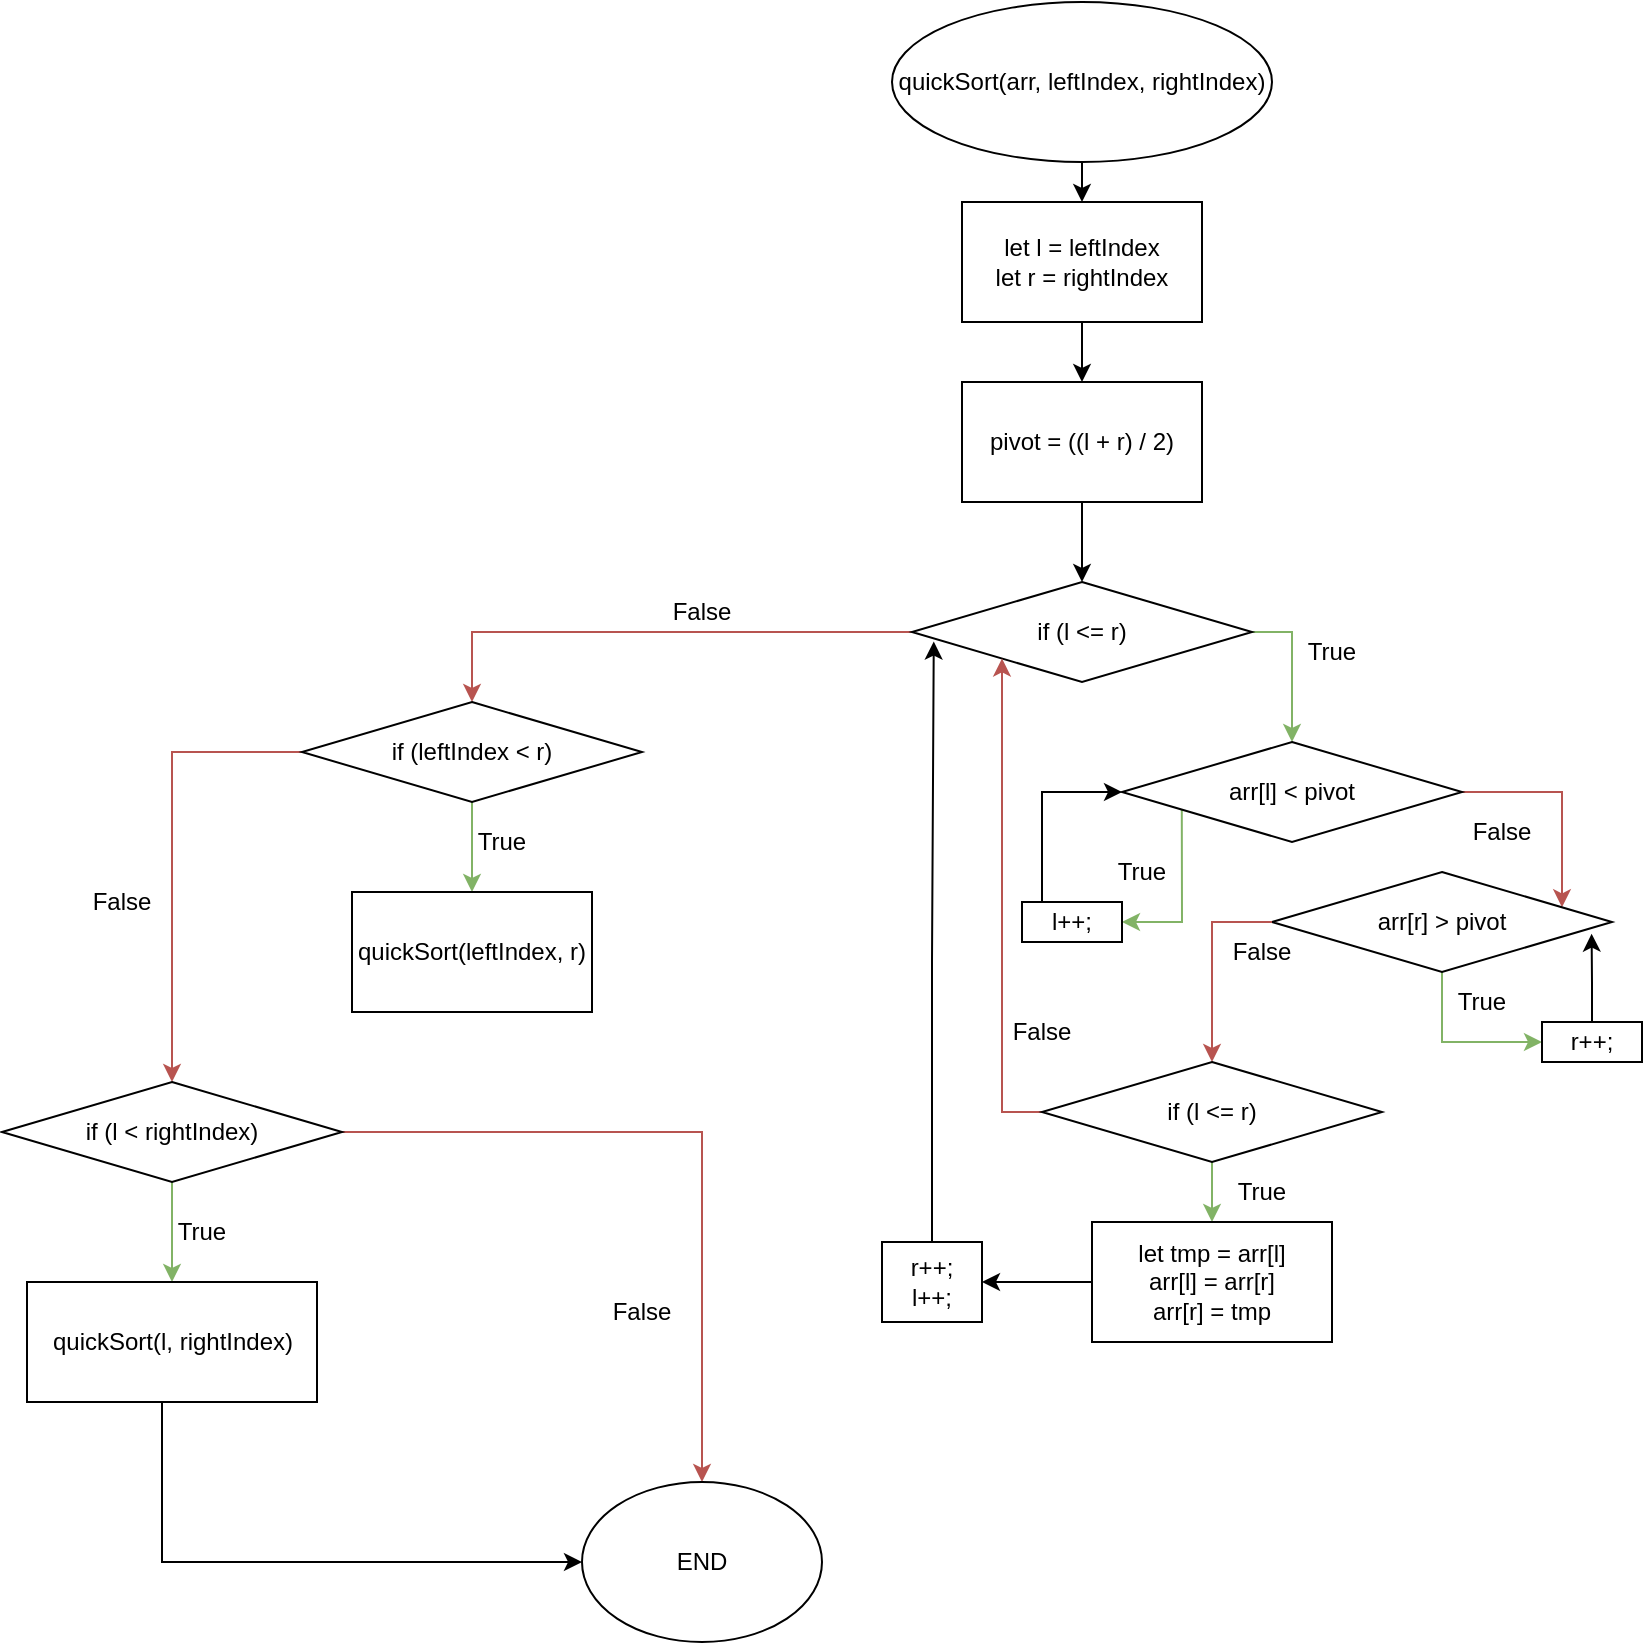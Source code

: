 <mxfile version="20.8.16" type="device"><diagram name="Page-1" id="3kuddTBw1axk7NhB1hkS"><mxGraphModel dx="2749" dy="1243" grid="1" gridSize="10" guides="1" tooltips="1" connect="1" arrows="1" fold="1" page="1" pageScale="1" pageWidth="700" pageHeight="1000" math="0" shadow="0"><root><mxCell id="0"/><mxCell id="1" parent="0"/><mxCell id="7eVQlQnA-47uKRzI0Aio-28" value="quickSort(arr, leftIndex, rightIndex)" style="ellipse;whiteSpace=wrap;html=1;" parent="1" vertex="1"><mxGeometry x="255" y="30" width="190" height="80" as="geometry"/></mxCell><mxCell id="7eVQlQnA-47uKRzI0Aio-29" value="" style="endArrow=classic;html=1;rounded=0;exitX=0.5;exitY=1;exitDx=0;exitDy=0;entryX=0.5;entryY=0;entryDx=0;entryDy=0;" parent="1" source="7eVQlQnA-47uKRzI0Aio-28" target="7eVQlQnA-47uKRzI0Aio-45" edge="1"><mxGeometry width="50" height="50" relative="1" as="geometry"><mxPoint x="320" y="290" as="sourcePoint"/><mxPoint x="470" y="110" as="targetPoint"/></mxGeometry></mxCell><mxCell id="7eVQlQnA-47uKRzI0Aio-58" value="" style="edgeStyle=orthogonalEdgeStyle;rounded=0;orthogonalLoop=1;jettySize=auto;html=1;fillColor=#d5e8d4;strokeColor=#82b366;" parent="1" source="7eVQlQnA-47uKRzI0Aio-30" target="7eVQlQnA-47uKRzI0Aio-50" edge="1"><mxGeometry relative="1" as="geometry"><Array as="points"><mxPoint x="455" y="345"/></Array></mxGeometry></mxCell><mxCell id="rHQMolUK8wWHs7O9pNad-20" style="edgeStyle=orthogonalEdgeStyle;rounded=0;orthogonalLoop=1;jettySize=auto;html=1;entryX=0.5;entryY=0;entryDx=0;entryDy=0;fillColor=#f8cecc;strokeColor=#b85450;" edge="1" parent="1" source="7eVQlQnA-47uKRzI0Aio-30" target="rHQMolUK8wWHs7O9pNad-18"><mxGeometry relative="1" as="geometry"/></mxCell><mxCell id="7eVQlQnA-47uKRzI0Aio-30" value="if (l &amp;lt;= r)" style="rhombus;whiteSpace=wrap;html=1;" parent="1" vertex="1"><mxGeometry x="265" y="320" width="170" height="50" as="geometry"/></mxCell><mxCell id="7eVQlQnA-47uKRzI0Aio-56" value="" style="edgeStyle=orthogonalEdgeStyle;rounded=0;orthogonalLoop=1;jettySize=auto;html=1;" parent="1" source="7eVQlQnA-47uKRzI0Aio-45" target="7eVQlQnA-47uKRzI0Aio-51" edge="1"><mxGeometry relative="1" as="geometry"/></mxCell><mxCell id="7eVQlQnA-47uKRzI0Aio-45" value="let l = leftIndex&lt;br&gt;let r = rightIndex" style="rounded=0;whiteSpace=wrap;html=1;" parent="1" vertex="1"><mxGeometry x="290" y="130" width="120" height="60" as="geometry"/></mxCell><mxCell id="7eVQlQnA-47uKRzI0Aio-61" value="" style="edgeStyle=orthogonalEdgeStyle;rounded=0;orthogonalLoop=1;jettySize=auto;html=1;exitX=0.176;exitY=0.671;exitDx=0;exitDy=0;fillColor=#d5e8d4;strokeColor=#82b366;entryX=1;entryY=0.5;entryDx=0;entryDy=0;exitPerimeter=0;" parent="1" source="7eVQlQnA-47uKRzI0Aio-50" target="7eVQlQnA-47uKRzI0Aio-60" edge="1"><mxGeometry relative="1" as="geometry"><Array as="points"><mxPoint x="400" y="436"/><mxPoint x="400" y="490"/></Array></mxGeometry></mxCell><mxCell id="7eVQlQnA-47uKRzI0Aio-72" style="edgeStyle=orthogonalEdgeStyle;rounded=0;orthogonalLoop=1;jettySize=auto;html=1;fillColor=#f8cecc;strokeColor=#b85450;" parent="1" source="7eVQlQnA-47uKRzI0Aio-50" target="7eVQlQnA-47uKRzI0Aio-62" edge="1"><mxGeometry relative="1" as="geometry"><Array as="points"><mxPoint x="590" y="425"/></Array></mxGeometry></mxCell><mxCell id="7eVQlQnA-47uKRzI0Aio-50" value="arr[l] &amp;lt; pivot" style="rhombus;whiteSpace=wrap;html=1;" parent="1" vertex="1"><mxGeometry x="370" y="400" width="170" height="50" as="geometry"/></mxCell><mxCell id="7eVQlQnA-47uKRzI0Aio-54" value="" style="edgeStyle=orthogonalEdgeStyle;rounded=0;orthogonalLoop=1;jettySize=auto;html=1;" parent="1" source="7eVQlQnA-47uKRzI0Aio-51" target="7eVQlQnA-47uKRzI0Aio-30" edge="1"><mxGeometry relative="1" as="geometry"/></mxCell><mxCell id="7eVQlQnA-47uKRzI0Aio-51" value="pivot = ((l + r) / 2)" style="rounded=0;whiteSpace=wrap;html=1;" parent="1" vertex="1"><mxGeometry x="290" y="220" width="120" height="60" as="geometry"/></mxCell><mxCell id="7eVQlQnA-47uKRzI0Aio-59" value="True" style="text;html=1;strokeColor=none;fillColor=none;align=center;verticalAlign=middle;whiteSpace=wrap;rounded=0;" parent="1" vertex="1"><mxGeometry x="445" y="340" width="60" height="30" as="geometry"/></mxCell><mxCell id="7eVQlQnA-47uKRzI0Aio-60" value="l++;" style="rounded=0;whiteSpace=wrap;html=1;" parent="1" vertex="1"><mxGeometry x="320" y="480" width="50" height="20" as="geometry"/></mxCell><mxCell id="7eVQlQnA-47uKRzI0Aio-75" style="edgeStyle=orthogonalEdgeStyle;rounded=0;orthogonalLoop=1;jettySize=auto;html=1;entryX=0;entryY=0.5;entryDx=0;entryDy=0;fillColor=#d5e8d4;strokeColor=#82b366;" parent="1" source="7eVQlQnA-47uKRzI0Aio-62" target="7eVQlQnA-47uKRzI0Aio-74" edge="1"><mxGeometry relative="1" as="geometry"/></mxCell><mxCell id="7eVQlQnA-47uKRzI0Aio-62" value="arr[r] &amp;gt; pivot" style="rhombus;whiteSpace=wrap;html=1;" parent="1" vertex="1"><mxGeometry x="445" y="465" width="170" height="50" as="geometry"/></mxCell><mxCell id="7eVQlQnA-47uKRzI0Aio-66" value="" style="endArrow=classic;html=1;rounded=0;entryX=0;entryY=0.5;entryDx=0;entryDy=0;" parent="1" target="7eVQlQnA-47uKRzI0Aio-50" edge="1"><mxGeometry width="50" height="50" relative="1" as="geometry"><mxPoint x="330" y="480" as="sourcePoint"/><mxPoint x="200" y="480" as="targetPoint"/><Array as="points"><mxPoint x="330" y="425"/></Array></mxGeometry></mxCell><mxCell id="7eVQlQnA-47uKRzI0Aio-67" value="True" style="text;html=1;strokeColor=none;fillColor=none;align=center;verticalAlign=middle;whiteSpace=wrap;rounded=0;" parent="1" vertex="1"><mxGeometry x="350" y="450" width="60" height="30" as="geometry"/></mxCell><mxCell id="7eVQlQnA-47uKRzI0Aio-73" value="False" style="text;html=1;strokeColor=none;fillColor=none;align=center;verticalAlign=middle;whiteSpace=wrap;rounded=0;" parent="1" vertex="1"><mxGeometry x="530" y="430" width="60" height="30" as="geometry"/></mxCell><mxCell id="7eVQlQnA-47uKRzI0Aio-76" style="edgeStyle=orthogonalEdgeStyle;rounded=0;orthogonalLoop=1;jettySize=auto;html=1;exitX=0.5;exitY=0;exitDx=0;exitDy=0;entryX=0.94;entryY=0.617;entryDx=0;entryDy=0;entryPerimeter=0;" parent="1" source="7eVQlQnA-47uKRzI0Aio-74" target="7eVQlQnA-47uKRzI0Aio-62" edge="1"><mxGeometry relative="1" as="geometry"/></mxCell><mxCell id="7eVQlQnA-47uKRzI0Aio-74" value="r++;" style="rounded=0;whiteSpace=wrap;html=1;" parent="1" vertex="1"><mxGeometry x="580" y="540" width="50" height="20" as="geometry"/></mxCell><mxCell id="7eVQlQnA-47uKRzI0Aio-77" value="True" style="text;html=1;strokeColor=none;fillColor=none;align=center;verticalAlign=middle;whiteSpace=wrap;rounded=0;" parent="1" vertex="1"><mxGeometry x="520" y="515" width="60" height="30" as="geometry"/></mxCell><mxCell id="rHQMolUK8wWHs7O9pNad-1" value="" style="endArrow=classic;html=1;rounded=0;exitX=0;exitY=0.5;exitDx=0;exitDy=0;entryX=0.5;entryY=0;entryDx=0;entryDy=0;fillColor=#f8cecc;strokeColor=#b85450;" edge="1" parent="1" source="7eVQlQnA-47uKRzI0Aio-62" target="rHQMolUK8wWHs7O9pNad-4"><mxGeometry width="50" height="50" relative="1" as="geometry"><mxPoint x="300" y="620" as="sourcePoint"/><mxPoint x="410" y="560" as="targetPoint"/><Array as="points"><mxPoint x="415" y="490"/></Array></mxGeometry></mxCell><mxCell id="rHQMolUK8wWHs7O9pNad-8" value="" style="edgeStyle=orthogonalEdgeStyle;rounded=0;orthogonalLoop=1;jettySize=auto;html=1;fillColor=#d5e8d4;strokeColor=#82b366;" edge="1" parent="1" source="rHQMolUK8wWHs7O9pNad-4" target="rHQMolUK8wWHs7O9pNad-7"><mxGeometry relative="1" as="geometry"/></mxCell><mxCell id="rHQMolUK8wWHs7O9pNad-11" style="edgeStyle=orthogonalEdgeStyle;rounded=0;orthogonalLoop=1;jettySize=auto;html=1;fillColor=#f8cecc;strokeColor=#b85450;" edge="1" parent="1" source="rHQMolUK8wWHs7O9pNad-4" target="7eVQlQnA-47uKRzI0Aio-30"><mxGeometry relative="1" as="geometry"><mxPoint x="289" y="370" as="targetPoint"/><Array as="points"><mxPoint x="310" y="585"/></Array></mxGeometry></mxCell><mxCell id="rHQMolUK8wWHs7O9pNad-4" value="if (l &amp;lt;= r)" style="rhombus;whiteSpace=wrap;html=1;" vertex="1" parent="1"><mxGeometry x="330" y="560" width="170" height="50" as="geometry"/></mxCell><mxCell id="rHQMolUK8wWHs7O9pNad-5" value="False" style="text;html=1;strokeColor=none;fillColor=none;align=center;verticalAlign=middle;whiteSpace=wrap;rounded=0;" vertex="1" parent="1"><mxGeometry x="300" y="530" width="60" height="30" as="geometry"/></mxCell><mxCell id="rHQMolUK8wWHs7O9pNad-15" value="" style="edgeStyle=orthogonalEdgeStyle;rounded=0;orthogonalLoop=1;jettySize=auto;html=1;" edge="1" parent="1" source="rHQMolUK8wWHs7O9pNad-7" target="rHQMolUK8wWHs7O9pNad-12"><mxGeometry relative="1" as="geometry"/></mxCell><mxCell id="rHQMolUK8wWHs7O9pNad-7" value="let tmp = arr[l]&lt;br&gt;arr[l] = arr[r]&lt;br&gt;arr[r] = tmp" style="rounded=0;whiteSpace=wrap;html=1;" vertex="1" parent="1"><mxGeometry x="355" y="640" width="120" height="60" as="geometry"/></mxCell><mxCell id="rHQMolUK8wWHs7O9pNad-9" value="True" style="text;html=1;strokeColor=none;fillColor=none;align=center;verticalAlign=middle;whiteSpace=wrap;rounded=0;" vertex="1" parent="1"><mxGeometry x="410" y="610" width="60" height="30" as="geometry"/></mxCell><mxCell id="rHQMolUK8wWHs7O9pNad-16" style="edgeStyle=orthogonalEdgeStyle;rounded=0;orthogonalLoop=1;jettySize=auto;html=1;entryX=0.064;entryY=0.595;entryDx=0;entryDy=0;entryPerimeter=0;" edge="1" parent="1" source="rHQMolUK8wWHs7O9pNad-12" target="7eVQlQnA-47uKRzI0Aio-30"><mxGeometry relative="1" as="geometry"><Array as="points"/></mxGeometry></mxCell><mxCell id="rHQMolUK8wWHs7O9pNad-12" value="r++;&lt;br&gt;l++;" style="rounded=0;whiteSpace=wrap;html=1;" vertex="1" parent="1"><mxGeometry x="250" y="650" width="50" height="40" as="geometry"/></mxCell><mxCell id="rHQMolUK8wWHs7O9pNad-24" value="" style="edgeStyle=orthogonalEdgeStyle;rounded=0;orthogonalLoop=1;jettySize=auto;html=1;fillColor=#d5e8d4;strokeColor=#82b366;" edge="1" parent="1" source="rHQMolUK8wWHs7O9pNad-18" target="rHQMolUK8wWHs7O9pNad-23"><mxGeometry relative="1" as="geometry"/></mxCell><mxCell id="rHQMolUK8wWHs7O9pNad-27" style="edgeStyle=orthogonalEdgeStyle;rounded=0;orthogonalLoop=1;jettySize=auto;html=1;entryX=0.5;entryY=0;entryDx=0;entryDy=0;fillColor=#f8cecc;strokeColor=#b85450;" edge="1" parent="1" source="rHQMolUK8wWHs7O9pNad-18" target="rHQMolUK8wWHs7O9pNad-26"><mxGeometry relative="1" as="geometry"><Array as="points"><mxPoint x="-105" y="405"/></Array></mxGeometry></mxCell><mxCell id="rHQMolUK8wWHs7O9pNad-18" value="if (leftIndex &amp;lt; r)" style="rhombus;whiteSpace=wrap;html=1;" vertex="1" parent="1"><mxGeometry x="-40" y="380" width="170" height="50" as="geometry"/></mxCell><mxCell id="rHQMolUK8wWHs7O9pNad-19" value="False" style="text;html=1;strokeColor=none;fillColor=none;align=center;verticalAlign=middle;whiteSpace=wrap;rounded=0;" vertex="1" parent="1"><mxGeometry x="410" y="490" width="60" height="30" as="geometry"/></mxCell><mxCell id="rHQMolUK8wWHs7O9pNad-21" value="False" style="text;html=1;strokeColor=none;fillColor=none;align=center;verticalAlign=middle;whiteSpace=wrap;rounded=0;" vertex="1" parent="1"><mxGeometry x="130" y="320" width="60" height="30" as="geometry"/></mxCell><mxCell id="rHQMolUK8wWHs7O9pNad-23" value="quickSort(leftIndex, r)" style="rounded=0;whiteSpace=wrap;html=1;" vertex="1" parent="1"><mxGeometry x="-15" y="475" width="120" height="60" as="geometry"/></mxCell><mxCell id="rHQMolUK8wWHs7O9pNad-25" value="True" style="text;html=1;strokeColor=none;fillColor=none;align=center;verticalAlign=middle;whiteSpace=wrap;rounded=0;" vertex="1" parent="1"><mxGeometry x="30" y="435" width="60" height="30" as="geometry"/></mxCell><mxCell id="rHQMolUK8wWHs7O9pNad-30" value="" style="edgeStyle=orthogonalEdgeStyle;rounded=0;orthogonalLoop=1;jettySize=auto;html=1;fillColor=#d5e8d4;strokeColor=#82b366;" edge="1" parent="1" source="rHQMolUK8wWHs7O9pNad-26" target="rHQMolUK8wWHs7O9pNad-29"><mxGeometry relative="1" as="geometry"/></mxCell><mxCell id="rHQMolUK8wWHs7O9pNad-34" style="edgeStyle=orthogonalEdgeStyle;rounded=0;orthogonalLoop=1;jettySize=auto;html=1;fillColor=#f8cecc;strokeColor=#b85450;" edge="1" parent="1" source="rHQMolUK8wWHs7O9pNad-26" target="rHQMolUK8wWHs7O9pNad-32"><mxGeometry relative="1" as="geometry"/></mxCell><mxCell id="rHQMolUK8wWHs7O9pNad-26" value="if (l &amp;lt; rightIndex)" style="rhombus;whiteSpace=wrap;html=1;" vertex="1" parent="1"><mxGeometry x="-190" y="570" width="170" height="50" as="geometry"/></mxCell><mxCell id="rHQMolUK8wWHs7O9pNad-28" value="False" style="text;html=1;strokeColor=none;fillColor=none;align=center;verticalAlign=middle;whiteSpace=wrap;rounded=0;" vertex="1" parent="1"><mxGeometry x="-160" y="465" width="60" height="30" as="geometry"/></mxCell><mxCell id="rHQMolUK8wWHs7O9pNad-33" style="edgeStyle=orthogonalEdgeStyle;rounded=0;orthogonalLoop=1;jettySize=auto;html=1;entryX=0;entryY=0.5;entryDx=0;entryDy=0;" edge="1" parent="1" source="rHQMolUK8wWHs7O9pNad-29" target="rHQMolUK8wWHs7O9pNad-32"><mxGeometry relative="1" as="geometry"><Array as="points"><mxPoint x="-110" y="810"/></Array></mxGeometry></mxCell><mxCell id="rHQMolUK8wWHs7O9pNad-29" value="quickSort(l, rightIndex)" style="rounded=0;whiteSpace=wrap;html=1;" vertex="1" parent="1"><mxGeometry x="-177.5" y="670" width="145" height="60" as="geometry"/></mxCell><mxCell id="rHQMolUK8wWHs7O9pNad-31" value="False" style="text;html=1;strokeColor=none;fillColor=none;align=center;verticalAlign=middle;whiteSpace=wrap;rounded=0;" vertex="1" parent="1"><mxGeometry x="100" y="670" width="60" height="30" as="geometry"/></mxCell><mxCell id="rHQMolUK8wWHs7O9pNad-32" value="END" style="ellipse;whiteSpace=wrap;html=1;" vertex="1" parent="1"><mxGeometry x="100" y="770" width="120" height="80" as="geometry"/></mxCell><mxCell id="rHQMolUK8wWHs7O9pNad-35" value="True" style="text;html=1;strokeColor=none;fillColor=none;align=center;verticalAlign=middle;whiteSpace=wrap;rounded=0;" vertex="1" parent="1"><mxGeometry x="-120" y="630" width="60" height="30" as="geometry"/></mxCell></root></mxGraphModel></diagram></mxfile>